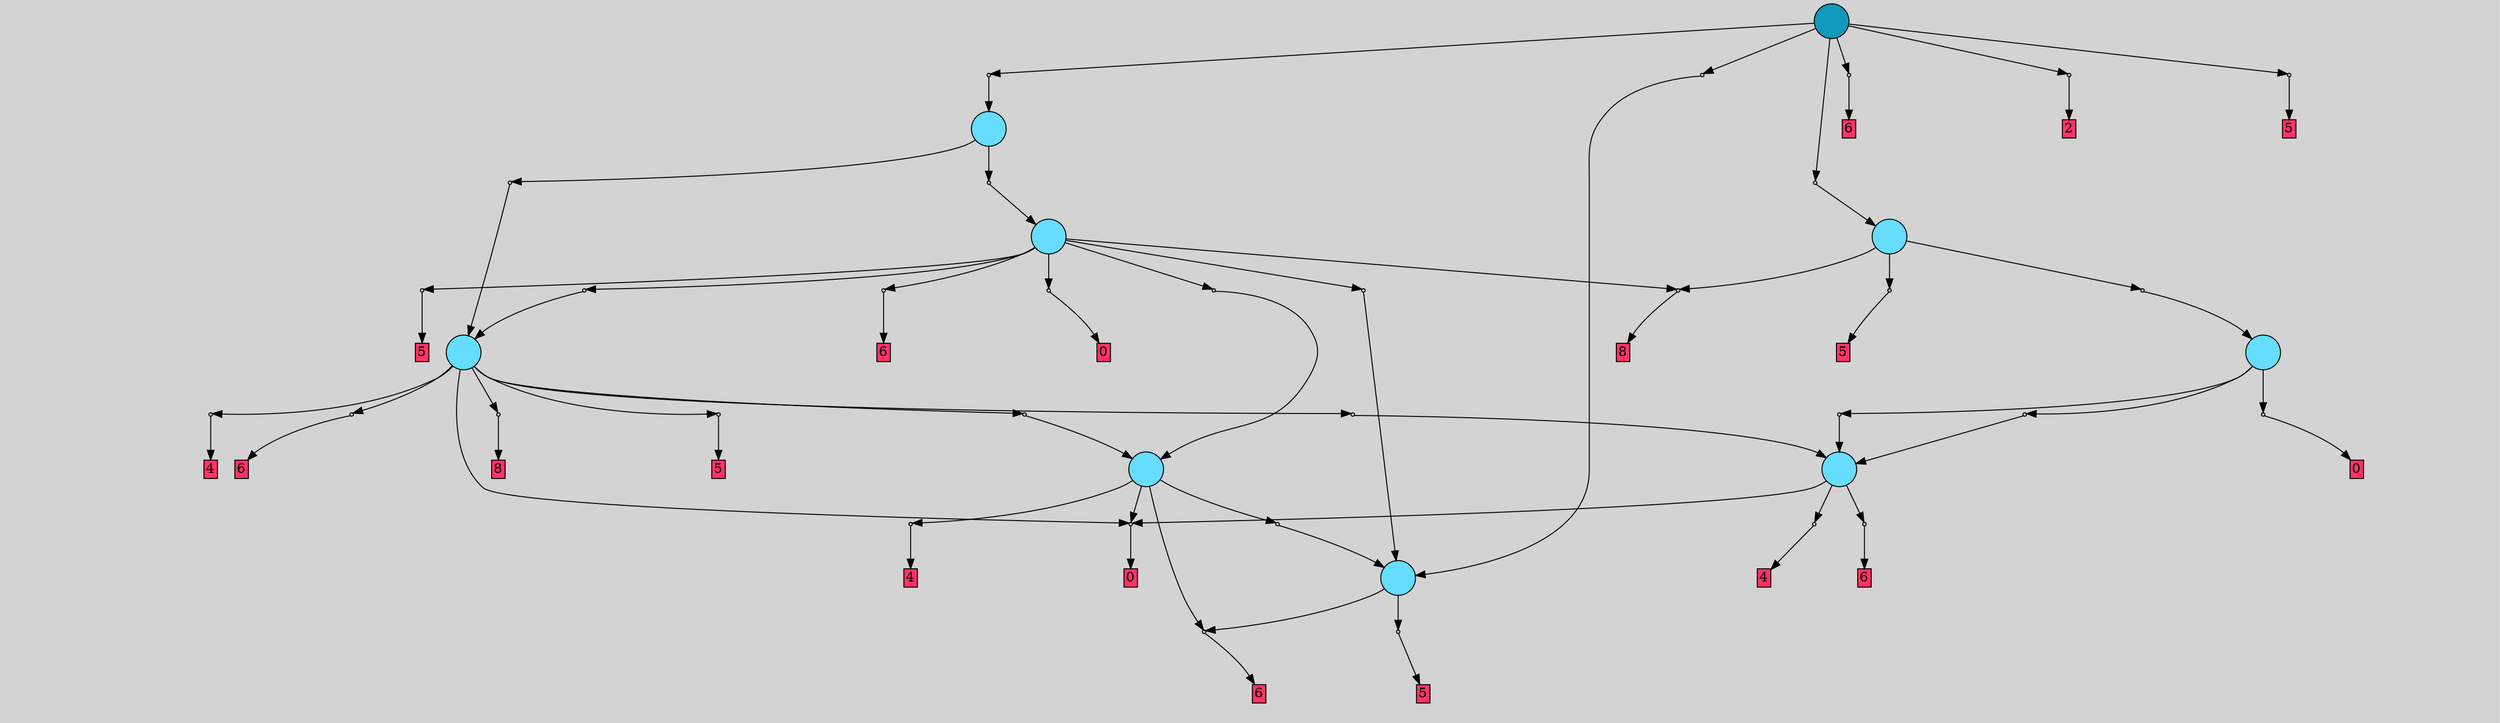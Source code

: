 // File exported with GEGELATI v1.3.1
// On the 2024-04-12 16:07:24
// With the File::TPGGraphDotExporter
digraph{
	graph[pad = "0.212, 0.055" bgcolor = lightgray]
	node[shape=circle style = filled label = ""]
		T0 [fillcolor="#66ddff"]
		T1 [fillcolor="#66ddff"]
		T2 [fillcolor="#66ddff"]
		T3 [fillcolor="#66ddff"]
		T4 [fillcolor="#66ddff"]
		T5 [fillcolor="#66ddff"]
		T6 [fillcolor="#66ddff"]
		T7 [fillcolor="#66ddff"]
		T8 [fillcolor="#1199bb"]
		P0 [fillcolor="#cccccc" shape=point] //
		I0 [shape=box style=invis label="5|6&2|1#2|5#2|2#4|1&#92;n3|2&0|6#1|5#4|3#0|7&#92;n0|0&0|2#3|2#4|1#3|1&#92;n"]
		P0 -> I0[style=invis]
		A0 [fillcolor="#ff3366" shape=box margin=0.03 width=0 height=0 label="6"]
		T0 -> P0 -> A0
		P1 [fillcolor="#cccccc" shape=point] //
		I1 [shape=box style=invis label=""]
		P1 -> I1[style=invis]
		A1 [fillcolor="#ff3366" shape=box margin=0.03 width=0 height=0 label="5"]
		T0 -> P1 -> A1
		P2 [fillcolor="#cccccc" shape=point] //
		I2 [shape=box style=invis label=""]
		P2 -> I2[style=invis]
		A2 [fillcolor="#ff3366" shape=box margin=0.03 width=0 height=0 label="4"]
		T1 -> P2 -> A2
		P3 [fillcolor="#cccccc" shape=point] //
		I3 [shape=box style=invis label="2|0&1|3#3|4#4|4#4|1&#92;n"]
		P3 -> I3[style=invis]
		A3 [fillcolor="#ff3366" shape=box margin=0.03 width=0 height=0 label="0"]
		T1 -> P3 -> A3
		P4 [fillcolor="#cccccc" shape=point] //
		I4 [shape=box style=invis label="0|0&0|2#3|2#4|1#3|1&#92;n"]
		P4 -> I4[style=invis]
		A4 [fillcolor="#ff3366" shape=box margin=0.03 width=0 height=0 label="6"]
		T1 -> P4 -> A4
		P5 [fillcolor="#cccccc" shape=point] //
		I5 [shape=box style=invis label="6|0&3|7#2|4#4|2#4|3&#92;n"]
		P5 -> I5[style=invis]
		T2 -> P5 -> T0
		P6 [fillcolor="#cccccc" shape=point] //
		I6 [shape=box style=invis label="5|0&4|3#1|6#0|3#3|5&#92;n"]
		P6 -> I6[style=invis]
		A5 [fillcolor="#ff3366" shape=box margin=0.03 width=0 height=0 label="4"]
		T2 -> P6 -> A5
		T2 -> P0
		T2 -> P3
		P7 [fillcolor="#cccccc" shape=point] //
		I7 [shape=box style=invis label="7|0&1|3#2|2#4|2#1|0&#92;n"]
		P7 -> I7[style=invis]
		T3 -> P7 -> T1
		P8 [fillcolor="#cccccc" shape=point] //
		I8 [shape=box style=invis label="7|0&3|3#2|2#4|2#1|0&#92;n"]
		P8 -> I8[style=invis]
		T3 -> P8 -> T1
		P9 [fillcolor="#cccccc" shape=point] //
		I9 [shape=box style=invis label="2|0&1|3#3|4#4|4#4|1&#92;n"]
		P9 -> I9[style=invis]
		A6 [fillcolor="#ff3366" shape=box margin=0.03 width=0 height=0 label="0"]
		T3 -> P9 -> A6
		P10 [fillcolor="#cccccc" shape=point] //
		I10 [shape=box style=invis label="2|0&3|5#1|5#0|4#4|0&#92;n"]
		P10 -> I10[style=invis]
		A7 [fillcolor="#ff3366" shape=box margin=0.03 width=0 height=0 label="5"]
		T4 -> P10 -> A7
		P11 [fillcolor="#cccccc" shape=point] //
		I11 [shape=box style=invis label="6|0&3|7#2|4#4|2#4|3&#92;n"]
		P11 -> I11[style=invis]
		A8 [fillcolor="#ff3366" shape=box margin=0.03 width=0 height=0 label="8"]
		T4 -> P11 -> A8
		P12 [fillcolor="#cccccc" shape=point] //
		I12 [shape=box style=invis label="1|0&4|7#3|0#0|1#2|7&#92;n"]
		P12 -> I12[style=invis]
		T4 -> P12 -> T3
		P13 [fillcolor="#cccccc" shape=point] //
		I13 [shape=box style=invis label="6|0&0|7#3|6#4|4#3|0&#92;n"]
		P13 -> I13[style=invis]
		A9 [fillcolor="#ff3366" shape=box margin=0.03 width=0 height=0 label="6"]
		T5 -> P13 -> A9
		P14 [fillcolor="#cccccc" shape=point] //
		I14 [shape=box style=invis label="0|0&3|7#1|3#4|3#0|1&#92;n"]
		P14 -> I14[style=invis]
		A10 [fillcolor="#ff3366" shape=box margin=0.03 width=0 height=0 label="8"]
		T5 -> P14 -> A10
		P15 [fillcolor="#cccccc" shape=point] //
		I15 [shape=box style=invis label="3|0&3|0#0|0#2|0#0|4&#92;n"]
		P15 -> I15[style=invis]
		T5 -> P15 -> T2
		P16 [fillcolor="#cccccc" shape=point] //
		I16 [shape=box style=invis label="2|0&3|5#1|5#0|4#4|0&#92;n"]
		P16 -> I16[style=invis]
		A11 [fillcolor="#ff3366" shape=box margin=0.03 width=0 height=0 label="5"]
		T5 -> P16 -> A11
		T5 -> P3
		P17 [fillcolor="#cccccc" shape=point] //
		I17 [shape=box style=invis label="2|1&2|3#2|2#2|0#0|7&#92;n4|0&1|4#0|1#2|2#4|3&#92;n"]
		P17 -> I17[style=invis]
		A12 [fillcolor="#ff3366" shape=box margin=0.03 width=0 height=0 label="4"]
		T5 -> P17 -> A12
		P18 [fillcolor="#cccccc" shape=point] //
		I18 [shape=box style=invis label="4|0&2|6#4|5#3|5#3|3&#92;n"]
		P18 -> I18[style=invis]
		T5 -> P18 -> T1
		P19 [fillcolor="#cccccc" shape=point] //
		I19 [shape=box style=invis label="2|0&3|2#1|5#0|4#4|3&#92;n"]
		P19 -> I19[style=invis]
		A13 [fillcolor="#ff3366" shape=box margin=0.03 width=0 height=0 label="5"]
		T6 -> P19 -> A13
		T6 -> P11
		P20 [fillcolor="#cccccc" shape=point] //
		I20 [shape=box style=invis label="6|0&0|0#3|4#2|5#3|3&#92;n"]
		P20 -> I20[style=invis]
		T6 -> P20 -> T5
		P21 [fillcolor="#cccccc" shape=point] //
		I21 [shape=box style=invis label="5|6&2|1#2|5#2|2#4|1&#92;n3|2&0|6#1|5#4|3#0|7&#92;n0|0&0|2#3|2#4|1#3|1&#92;n"]
		P21 -> I21[style=invis]
		A14 [fillcolor="#ff3366" shape=box margin=0.03 width=0 height=0 label="6"]
		T6 -> P21 -> A14
		P22 [fillcolor="#cccccc" shape=point] //
		I22 [shape=box style=invis label="3|0&1|2#3|1#0|7#2|0&#92;n"]
		P22 -> I22[style=invis]
		T6 -> P22 -> T0
		P23 [fillcolor="#cccccc" shape=point] //
		I23 [shape=box style=invis label="3|0&3|0#0|0#2|0#0|4&#92;n"]
		P23 -> I23[style=invis]
		T6 -> P23 -> T2
		P24 [fillcolor="#cccccc" shape=point] //
		I24 [shape=box style=invis label="0|0&3|7#1|3#4|3#0|0&#92;n"]
		P24 -> I24[style=invis]
		A15 [fillcolor="#ff3366" shape=box margin=0.03 width=0 height=0 label="0"]
		T6 -> P24 -> A15
		P25 [fillcolor="#cccccc" shape=point] //
		I25 [shape=box style=invis label="2|0&1|1#3|7#1|6#4|5&#92;n"]
		P25 -> I25[style=invis]
		T7 -> P25 -> T5
		P26 [fillcolor="#cccccc" shape=point] //
		I26 [shape=box style=invis label="7|0&1|3#3|4#4|4#4|1&#92;n"]
		P26 -> I26[style=invis]
		T7 -> P26 -> T6
		P27 [fillcolor="#cccccc" shape=point] //
		I27 [shape=box style=invis label="2|0&3|2#3|5#0|4#4|3&#92;n"]
		P27 -> I27[style=invis]
		A16 [fillcolor="#ff3366" shape=box margin=0.03 width=0 height=0 label="6"]
		T8 -> P27 -> A16
		P28 [fillcolor="#cccccc" shape=point] //
		I28 [shape=box style=invis label="6|0&3|2#1|3#4|3#2|2&#92;n"]
		P28 -> I28[style=invis]
		A17 [fillcolor="#ff3366" shape=box margin=0.03 width=0 height=0 label="2"]
		T8 -> P28 -> A17
		P29 [fillcolor="#cccccc" shape=point] //
		I29 [shape=box style=invis label="7|0&1|3#3|4#4|4#4|1&#92;n"]
		P29 -> I29[style=invis]
		T8 -> P29 -> T7
		P30 [fillcolor="#cccccc" shape=point] //
		I30 [shape=box style=invis label="2|0&1|3#3|4#4|4#4|1&#92;n"]
		P30 -> I30[style=invis]
		T8 -> P30 -> T4
		P31 [fillcolor="#cccccc" shape=point] //
		I31 [shape=box style=invis label="2|0&3|5#1|5#0|2#4|0&#92;n"]
		P31 -> I31[style=invis]
		A18 [fillcolor="#ff3366" shape=box margin=0.03 width=0 height=0 label="5"]
		T8 -> P31 -> A18
		P32 [fillcolor="#cccccc" shape=point] //
		I32 [shape=box style=invis label="2|0&3|2#2|6#2|4#2|5&#92;n"]
		P32 -> I32[style=invis]
		T8 -> P32 -> T0
		{ rank= same T8 }
}
